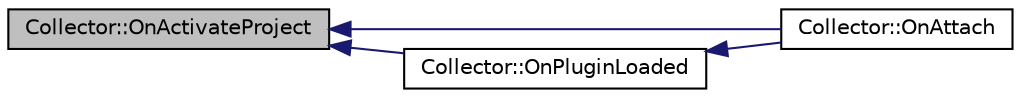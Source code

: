 digraph "Collector::OnActivateProject"
{
  edge [fontname="Helvetica",fontsize="10",labelfontname="Helvetica",labelfontsize="10"];
  node [fontname="Helvetica",fontsize="10",shape=record];
  rankdir="LR";
  Node148 [label="Collector::OnActivateProject",height=0.2,width=0.4,color="black", fillcolor="grey75", style="filled", fontcolor="black"];
  Node148 -> Node149 [dir="back",color="midnightblue",fontsize="10",style="solid",fontname="Helvetica"];
  Node149 [label="Collector::OnAttach",height=0.2,width=0.4,color="black", fillcolor="white", style="filled",URL="$class_collector.html#a083060f2bf00f965496c44de767cd7a1",tooltip="Execute the plugin. "];
  Node148 -> Node150 [dir="back",color="midnightblue",fontsize="10",style="solid",fontname="Helvetica"];
  Node150 [label="Collector::OnPluginLoaded",height=0.2,width=0.4,color="black", fillcolor="white", style="filled",URL="$class_collector.html#a015f772ce4cd2db84eef9ed7fbc391d4",tooltip="This method called by plugin is manually loaded. "];
  Node150 -> Node149 [dir="back",color="midnightblue",fontsize="10",style="solid",fontname="Helvetica"];
}
